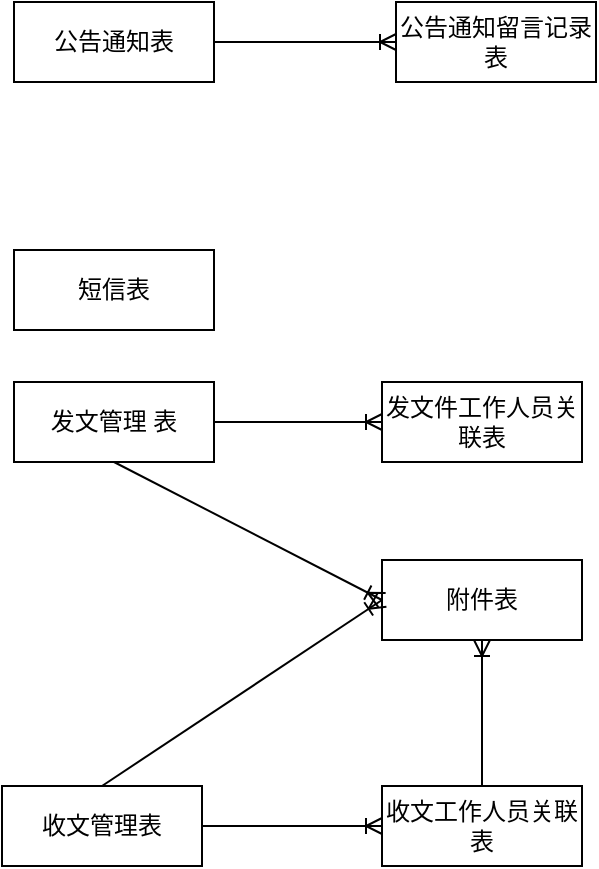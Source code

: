 <mxfile version="14.1.8" type="github">
  <diagram id="R2lEEEUBdFMjLlhIrx00" name="Page-1">
    <mxGraphModel dx="860" dy="483" grid="0" gridSize="10" guides="1" tooltips="1" connect="1" arrows="1" fold="1" page="0" pageScale="1" pageWidth="850" pageHeight="1100" math="0" shadow="0" extFonts="Permanent Marker^https://fonts.googleapis.com/css?family=Permanent+Marker">
      <root>
        <mxCell id="0" />
        <mxCell id="1" parent="0" />
        <mxCell id="MvNMtzte3DQy94AyBWWQ-1" value="公告通知表" style="whiteSpace=wrap;html=1;align=center;" vertex="1" parent="1">
          <mxGeometry x="137" y="35" width="100" height="40" as="geometry" />
        </mxCell>
        <mxCell id="MvNMtzte3DQy94AyBWWQ-2" value="公告通知留言记录表" style="whiteSpace=wrap;html=1;align=center;" vertex="1" parent="1">
          <mxGeometry x="328" y="35" width="100" height="40" as="geometry" />
        </mxCell>
        <mxCell id="MvNMtzte3DQy94AyBWWQ-3" value="" style="edgeStyle=entityRelationEdgeStyle;fontSize=12;html=1;endArrow=ERoneToMany;exitX=1;exitY=0.5;exitDx=0;exitDy=0;entryX=0;entryY=0.5;entryDx=0;entryDy=0;" edge="1" parent="1" source="MvNMtzte3DQy94AyBWWQ-1" target="MvNMtzte3DQy94AyBWWQ-2">
          <mxGeometry width="100" height="100" relative="1" as="geometry">
            <mxPoint x="263" y="248" as="sourcePoint" />
            <mxPoint x="363" y="148" as="targetPoint" />
          </mxGeometry>
        </mxCell>
        <mxCell id="MvNMtzte3DQy94AyBWWQ-5" value="短信表" style="whiteSpace=wrap;html=1;align=center;" vertex="1" parent="1">
          <mxGeometry x="137" y="159" width="100" height="40" as="geometry" />
        </mxCell>
        <mxCell id="MvNMtzte3DQy94AyBWWQ-6" value="发文管理&amp;nbsp;表" style="whiteSpace=wrap;html=1;align=center;" vertex="1" parent="1">
          <mxGeometry x="137" y="225" width="100" height="40" as="geometry" />
        </mxCell>
        <mxCell id="MvNMtzte3DQy94AyBWWQ-7" value="发文件工作人员关联表" style="whiteSpace=wrap;html=1;align=center;" vertex="1" parent="1">
          <mxGeometry x="321" y="225" width="100" height="40" as="geometry" />
        </mxCell>
        <mxCell id="MvNMtzte3DQy94AyBWWQ-8" value="" style="edgeStyle=entityRelationEdgeStyle;fontSize=12;html=1;endArrow=ERoneToMany;exitX=1;exitY=0.5;exitDx=0;exitDy=0;entryX=0;entryY=0.5;entryDx=0;entryDy=0;" edge="1" parent="1" source="MvNMtzte3DQy94AyBWWQ-6" target="MvNMtzte3DQy94AyBWWQ-7">
          <mxGeometry width="100" height="100" relative="1" as="geometry">
            <mxPoint x="353" y="402" as="sourcePoint" />
            <mxPoint x="453" y="302" as="targetPoint" />
          </mxGeometry>
        </mxCell>
        <mxCell id="MvNMtzte3DQy94AyBWWQ-9" value="附件表" style="whiteSpace=wrap;html=1;align=center;" vertex="1" parent="1">
          <mxGeometry x="321" y="314" width="100" height="40" as="geometry" />
        </mxCell>
        <mxCell id="MvNMtzte3DQy94AyBWWQ-10" value="" style="fontSize=12;html=1;endArrow=ERoneToMany;exitX=0.5;exitY=1;exitDx=0;exitDy=0;entryX=0;entryY=0.5;entryDx=0;entryDy=0;" edge="1" parent="1" source="MvNMtzte3DQy94AyBWWQ-6" target="MvNMtzte3DQy94AyBWWQ-9">
          <mxGeometry width="100" height="100" relative="1" as="geometry">
            <mxPoint x="79" y="457" as="sourcePoint" />
            <mxPoint x="179" y="357" as="targetPoint" />
          </mxGeometry>
        </mxCell>
        <mxCell id="MvNMtzte3DQy94AyBWWQ-12" value="收文管理表" style="whiteSpace=wrap;html=1;align=center;" vertex="1" parent="1">
          <mxGeometry x="131" y="427" width="100" height="40" as="geometry" />
        </mxCell>
        <mxCell id="MvNMtzte3DQy94AyBWWQ-13" value="收文工作人员关联表" style="whiteSpace=wrap;html=1;align=center;" vertex="1" parent="1">
          <mxGeometry x="321" y="427" width="100" height="40" as="geometry" />
        </mxCell>
        <mxCell id="MvNMtzte3DQy94AyBWWQ-14" value="" style="edgeStyle=entityRelationEdgeStyle;fontSize=12;html=1;endArrow=ERoneToMany;exitX=1;exitY=0.5;exitDx=0;exitDy=0;" edge="1" parent="1" source="MvNMtzte3DQy94AyBWWQ-12" target="MvNMtzte3DQy94AyBWWQ-13">
          <mxGeometry width="100" height="100" relative="1" as="geometry">
            <mxPoint x="170" y="616" as="sourcePoint" />
            <mxPoint x="270" y="516" as="targetPoint" />
          </mxGeometry>
        </mxCell>
        <mxCell id="MvNMtzte3DQy94AyBWWQ-15" value="" style="fontSize=12;html=1;endArrow=ERoneToMany;exitX=0.5;exitY=0;exitDx=0;exitDy=0;entryX=0;entryY=0.5;entryDx=0;entryDy=0;" edge="1" parent="1" source="MvNMtzte3DQy94AyBWWQ-12" target="MvNMtzte3DQy94AyBWWQ-9">
          <mxGeometry width="100" height="100" relative="1" as="geometry">
            <mxPoint x="89" y="397" as="sourcePoint" />
            <mxPoint x="189" y="297" as="targetPoint" />
          </mxGeometry>
        </mxCell>
        <mxCell id="MvNMtzte3DQy94AyBWWQ-16" value="" style="fontSize=12;html=1;endArrow=ERoneToMany;exitX=0.5;exitY=0;exitDx=0;exitDy=0;entryX=0.5;entryY=1;entryDx=0;entryDy=0;" edge="1" parent="1" source="MvNMtzte3DQy94AyBWWQ-13" target="MvNMtzte3DQy94AyBWWQ-9">
          <mxGeometry width="100" height="100" relative="1" as="geometry">
            <mxPoint x="476" y="601" as="sourcePoint" />
            <mxPoint x="576" y="501" as="targetPoint" />
          </mxGeometry>
        </mxCell>
      </root>
    </mxGraphModel>
  </diagram>
</mxfile>
